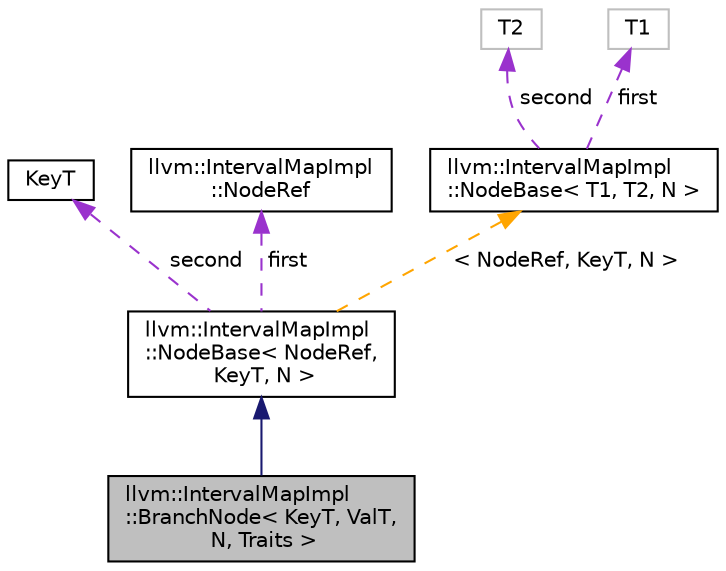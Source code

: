 digraph "llvm::IntervalMapImpl::BranchNode&lt; KeyT, ValT, N, Traits &gt;"
{
 // LATEX_PDF_SIZE
  bgcolor="transparent";
  edge [fontname="Helvetica",fontsize="10",labelfontname="Helvetica",labelfontsize="10"];
  node [fontname="Helvetica",fontsize="10",shape=record];
  Node1 [label="llvm::IntervalMapImpl\l::BranchNode\< KeyT, ValT,\l N, Traits \>",height=0.2,width=0.4,color="black", fillcolor="grey75", style="filled", fontcolor="black",tooltip=" "];
  Node2 -> Node1 [dir="back",color="midnightblue",fontsize="10",style="solid",fontname="Helvetica"];
  Node2 [label="llvm::IntervalMapImpl\l::NodeBase\< NodeRef,\l KeyT, N \>",height=0.2,width=0.4,color="black",URL="$classllvm_1_1IntervalMapImpl_1_1NodeBase.html",tooltip=" "];
  Node3 -> Node2 [dir="back",color="darkorchid3",fontsize="10",style="dashed",label=" second" ,fontname="Helvetica"];
  Node3 [label="KeyT",height=0.2,width=0.4,color="black",URL="$classKeyT.html",tooltip=" "];
  Node4 -> Node2 [dir="back",color="darkorchid3",fontsize="10",style="dashed",label=" first" ,fontname="Helvetica"];
  Node4 [label="llvm::IntervalMapImpl\l::NodeRef",height=0.2,width=0.4,color="black",URL="$classllvm_1_1IntervalMapImpl_1_1NodeRef.html",tooltip=" "];
  Node5 -> Node2 [dir="back",color="orange",fontsize="10",style="dashed",label=" \< NodeRef, KeyT, N \>" ,fontname="Helvetica"];
  Node5 [label="llvm::IntervalMapImpl\l::NodeBase\< T1, T2, N \>",height=0.2,width=0.4,color="black",URL="$classllvm_1_1IntervalMapImpl_1_1NodeBase.html",tooltip=" "];
  Node6 -> Node5 [dir="back",color="darkorchid3",fontsize="10",style="dashed",label=" second" ,fontname="Helvetica"];
  Node6 [label="T2",height=0.2,width=0.4,color="grey75",tooltip=" "];
  Node7 -> Node5 [dir="back",color="darkorchid3",fontsize="10",style="dashed",label=" first" ,fontname="Helvetica"];
  Node7 [label="T1",height=0.2,width=0.4,color="grey75",tooltip=" "];
}

